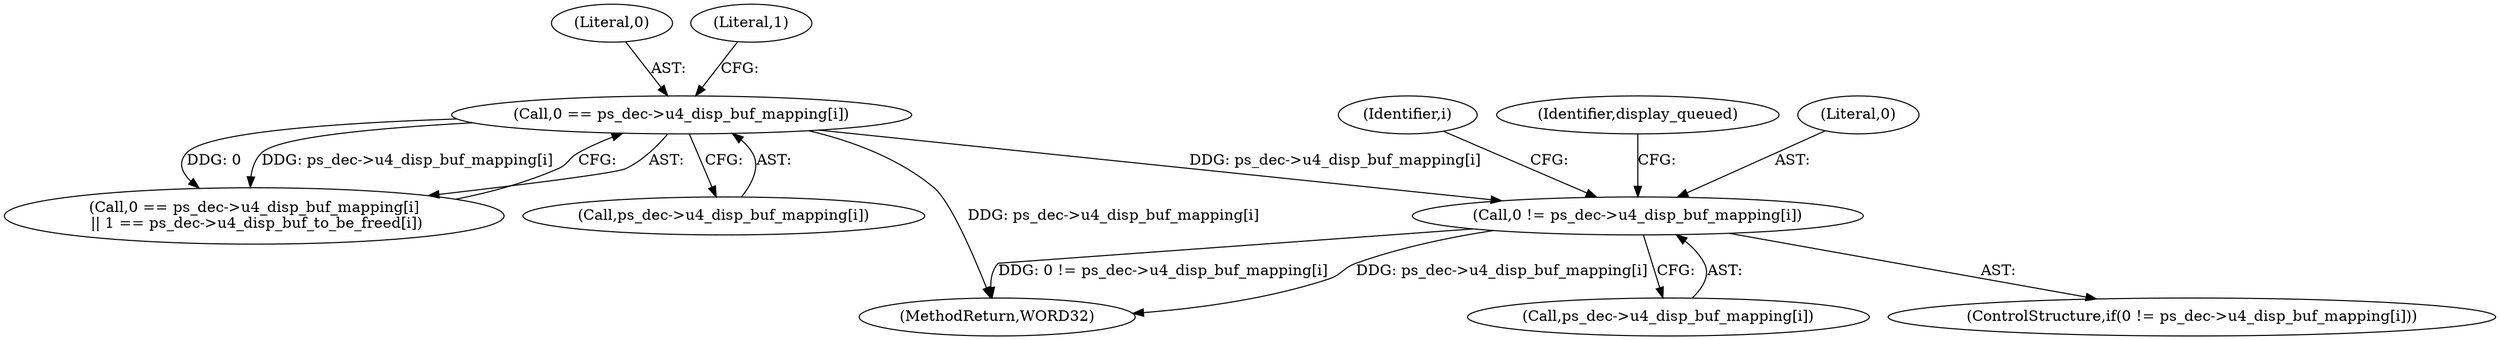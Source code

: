 digraph "0_Android_0b23c81c3dd9ec38f7e6806a3955fed1925541a0@pointer" {
"1000643" [label="(Call,0 != ps_dec->u4_disp_buf_mapping[i])"];
"1000568" [label="(Call,0 == ps_dec->u4_disp_buf_mapping[i])"];
"1000642" [label="(ControlStructure,if(0 != ps_dec->u4_disp_buf_mapping[i]))"];
"1000640" [label="(Identifier,i)"];
"1002226" [label="(MethodReturn,WORD32)"];
"1000652" [label="(Identifier,display_queued)"];
"1000569" [label="(Literal,0)"];
"1000567" [label="(Call,0 == ps_dec->u4_disp_buf_mapping[i]\n || 1 == ps_dec->u4_disp_buf_to_be_freed[i])"];
"1000576" [label="(Literal,1)"];
"1000643" [label="(Call,0 != ps_dec->u4_disp_buf_mapping[i])"];
"1000644" [label="(Literal,0)"];
"1000570" [label="(Call,ps_dec->u4_disp_buf_mapping[i])"];
"1000645" [label="(Call,ps_dec->u4_disp_buf_mapping[i])"];
"1000568" [label="(Call,0 == ps_dec->u4_disp_buf_mapping[i])"];
"1000643" -> "1000642"  [label="AST: "];
"1000643" -> "1000645"  [label="CFG: "];
"1000644" -> "1000643"  [label="AST: "];
"1000645" -> "1000643"  [label="AST: "];
"1000652" -> "1000643"  [label="CFG: "];
"1000640" -> "1000643"  [label="CFG: "];
"1000643" -> "1002226"  [label="DDG: 0 != ps_dec->u4_disp_buf_mapping[i]"];
"1000643" -> "1002226"  [label="DDG: ps_dec->u4_disp_buf_mapping[i]"];
"1000568" -> "1000643"  [label="DDG: ps_dec->u4_disp_buf_mapping[i]"];
"1000568" -> "1000567"  [label="AST: "];
"1000568" -> "1000570"  [label="CFG: "];
"1000569" -> "1000568"  [label="AST: "];
"1000570" -> "1000568"  [label="AST: "];
"1000576" -> "1000568"  [label="CFG: "];
"1000567" -> "1000568"  [label="CFG: "];
"1000568" -> "1002226"  [label="DDG: ps_dec->u4_disp_buf_mapping[i]"];
"1000568" -> "1000567"  [label="DDG: 0"];
"1000568" -> "1000567"  [label="DDG: ps_dec->u4_disp_buf_mapping[i]"];
}
